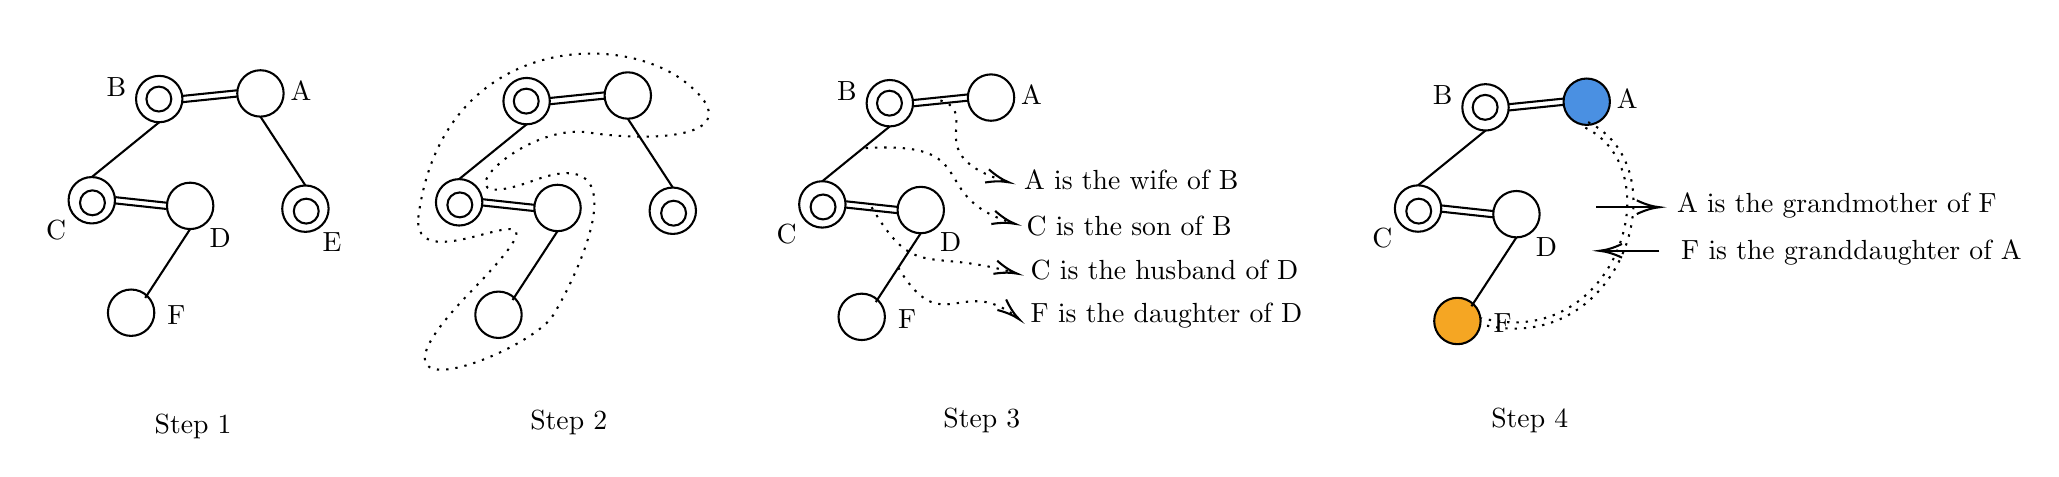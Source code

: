 

\tikzset{every picture/.style={line width=0.75pt}} %set default line width to 0.75pt        

\begin{tikzpicture}[x=0.75pt,y=0.75pt,yscale=-1,xscale=1]
%uncomment if require: \path (0,462); %set diagram left start at 0, and has height of 462

%Shape: Circle [id:dp8343464209196018] 
\draw  [color={rgb, 255:red, 0; green, 0; blue, 0 }  ,draw opacity=1 ] (80.51,117.88) .. controls (80.51,111.71) and (85.51,106.71) .. (91.68,106.71) .. controls (97.85,106.71) and (102.86,111.71) .. (102.86,117.88) .. controls (102.86,124.06) and (97.85,129.06) .. (91.68,129.06) .. controls (85.51,129.06) and (80.51,124.06) .. (80.51,117.88) -- cycle ;
%Shape: Circle [id:dp39735922396534085] 
\draw   (95.41,169.35) .. controls (95.41,163.18) and (100.41,158.18) .. (106.58,158.18) .. controls (112.75,158.18) and (117.76,163.18) .. (117.76,169.35) .. controls (117.76,175.53) and (112.75,180.53) .. (106.58,180.53) .. controls (100.41,180.53) and (95.41,175.53) .. (95.41,169.35) -- cycle ;
%Shape: Circle [id:dp9174310859499897] 
\draw   (129.27,115.17) .. controls (129.27,109) and (134.27,104) .. (140.44,104) .. controls (146.62,104) and (151.62,109) .. (151.62,115.17) .. controls (151.62,121.35) and (146.62,126.35) .. (140.44,126.35) .. controls (134.27,126.35) and (129.27,121.35) .. (129.27,115.17) -- cycle ;
%Shape: Circle [id:dp929605068714411] 
\draw   (48,166.65) .. controls (48,160.47) and (53,155.47) .. (59.17,155.47) .. controls (65.35,155.47) and (70.35,160.47) .. (70.35,166.65) .. controls (70.35,172.82) and (65.35,177.82) .. (59.17,177.82) .. controls (53,177.82) and (48,172.82) .. (48,166.65) -- cycle ;
%Shape: Ellipse [id:dp4263399268421607] 
\draw   (150.94,170.71) .. controls (150.94,164.54) and (155.94,159.53) .. (162.12,159.53) .. controls (168.29,159.53) and (173.29,164.54) .. (173.29,170.71) .. controls (173.29,176.88) and (168.29,181.88) .. (162.12,181.88) .. controls (155.94,181.88) and (150.94,176.88) .. (150.94,170.71) -- cycle ;
%Shape: Circle [id:dp2119649906386889] 
\draw   (66.96,220.83) .. controls (66.96,214.65) and (71.97,209.65) .. (78.14,209.65) .. controls (84.31,209.65) and (89.31,214.65) .. (89.31,220.83) .. controls (89.31,227) and (84.31,232) .. (78.14,232) .. controls (71.97,232) and (66.96,227) .. (66.96,220.83) -- cycle ;
%Straight Lines [id:da7169456237920716] 
\draw    (102.7,116.39) -- (129.12,113.68)(103.01,119.38) -- (129.42,116.67) ;


%Straight Lines [id:da1710964249469522] 
\draw    (59.17,155.47) -- (91.68,129.06) ;


%Straight Lines [id:da824728111971637] 
\draw    (70.51,165.15) -- (95.57,167.86)(70.19,168.14) -- (95.25,170.85) ;


%Straight Lines [id:da6767128604842624] 
\draw    (84.91,213.71) -- (106.58,180.53) ;


%Straight Lines [id:da2362622055697179] 
\draw    (162.12,159.53) -- (140.44,126.35) ;


%Shape: Circle [id:dp5955202167430678] 
\draw   (85.51,117.88) .. controls (85.51,114.57) and (88.19,111.88) .. (91.51,111.88) .. controls (94.82,111.88) and (97.51,114.57) .. (97.51,117.88) .. controls (97.51,121.2) and (94.82,123.88) .. (91.51,123.88) .. controls (88.19,123.88) and (85.51,121.2) .. (85.51,117.88) -- cycle ;
%Shape: Circle [id:dp9561082329425912] 
\draw   (53.51,167.88) .. controls (53.51,164.57) and (56.19,161.88) .. (59.51,161.88) .. controls (62.82,161.88) and (65.51,164.57) .. (65.51,167.88) .. controls (65.51,171.2) and (62.82,173.88) .. (59.51,173.88) .. controls (56.19,173.88) and (53.51,171.2) .. (53.51,167.88) -- cycle ;
%Shape: Circle [id:dp7864643516058405] 
\draw   (156.51,171.88) .. controls (156.51,168.57) and (159.19,165.88) .. (162.51,165.88) .. controls (165.82,165.88) and (168.51,168.57) .. (168.51,171.88) .. controls (168.51,175.2) and (165.82,177.88) .. (162.51,177.88) .. controls (159.19,177.88) and (156.51,175.2) .. (156.51,171.88) -- cycle ;
%Shape: Circle [id:dp00847748752070887] 
\draw  [color={rgb, 255:red, 0; green, 0; blue, 0 }  ,draw opacity=1 ] (257.51,118.88) .. controls (257.51,112.71) and (262.51,107.71) .. (268.68,107.71) .. controls (274.85,107.71) and (279.86,112.71) .. (279.86,118.88) .. controls (279.86,125.06) and (274.85,130.06) .. (268.68,130.06) .. controls (262.51,130.06) and (257.51,125.06) .. (257.51,118.88) -- cycle ;
%Shape: Circle [id:dp08879262024355017] 
\draw   (272.41,170.35) .. controls (272.41,164.18) and (277.41,159.18) .. (283.58,159.18) .. controls (289.75,159.18) and (294.76,164.18) .. (294.76,170.35) .. controls (294.76,176.53) and (289.75,181.53) .. (283.58,181.53) .. controls (277.41,181.53) and (272.41,176.53) .. (272.41,170.35) -- cycle ;
%Shape: Circle [id:dp38790488210013463] 
\draw   (306.27,116.17) .. controls (306.27,110) and (311.27,105) .. (317.44,105) .. controls (323.62,105) and (328.62,110) .. (328.62,116.17) .. controls (328.62,122.35) and (323.62,127.35) .. (317.44,127.35) .. controls (311.27,127.35) and (306.27,122.35) .. (306.27,116.17) -- cycle ;
%Shape: Circle [id:dp6516820284303483] 
\draw   (225,167.65) .. controls (225,161.47) and (230,156.47) .. (236.17,156.47) .. controls (242.35,156.47) and (247.35,161.47) .. (247.35,167.65) .. controls (247.35,173.82) and (242.35,178.82) .. (236.17,178.82) .. controls (230,178.82) and (225,173.82) .. (225,167.65) -- cycle ;
%Shape: Ellipse [id:dp2643056732314534] 
\draw   (327.94,171.71) .. controls (327.94,165.54) and (332.94,160.53) .. (339.12,160.53) .. controls (345.29,160.53) and (350.29,165.54) .. (350.29,171.71) .. controls (350.29,177.88) and (345.29,182.88) .. (339.12,182.88) .. controls (332.94,182.88) and (327.94,177.88) .. (327.94,171.71) -- cycle ;
%Shape: Circle [id:dp5047221509498309] 
\draw   (243.96,221.83) .. controls (243.96,215.65) and (248.97,210.65) .. (255.14,210.65) .. controls (261.31,210.65) and (266.31,215.65) .. (266.31,221.83) .. controls (266.31,228) and (261.31,233) .. (255.14,233) .. controls (248.97,233) and (243.96,228) .. (243.96,221.83) -- cycle ;
%Straight Lines [id:da5439489135636822] 
\draw    (279.7,117.39) -- (306.12,114.68)(280.01,120.38) -- (306.42,117.67) ;


%Straight Lines [id:da3033714410968854] 
\draw    (236.17,156.47) -- (268.68,130.06) ;


%Straight Lines [id:da43026971376193135] 
\draw    (247.51,166.15) -- (272.57,168.86)(247.19,169.14) -- (272.25,171.85) ;


%Straight Lines [id:da8984862282171319] 
\draw    (261.91,214.71) -- (283.58,181.53) ;


%Straight Lines [id:da43969494637658557] 
\draw    (339.12,160.53) -- (317.44,127.35) ;


%Shape: Circle [id:dp7968361549173547] 
\draw   (262.51,118.88) .. controls (262.51,115.57) and (265.19,112.88) .. (268.51,112.88) .. controls (271.82,112.88) and (274.51,115.57) .. (274.51,118.88) .. controls (274.51,122.2) and (271.82,124.88) .. (268.51,124.88) .. controls (265.19,124.88) and (262.51,122.2) .. (262.51,118.88) -- cycle ;
%Shape: Circle [id:dp7529381205726609] 
\draw   (230.51,168.88) .. controls (230.51,165.57) and (233.19,162.88) .. (236.51,162.88) .. controls (239.82,162.88) and (242.51,165.57) .. (242.51,168.88) .. controls (242.51,172.2) and (239.82,174.88) .. (236.51,174.88) .. controls (233.19,174.88) and (230.51,172.2) .. (230.51,168.88) -- cycle ;
%Shape: Circle [id:dp31462217398174686] 
\draw   (333.51,172.88) .. controls (333.51,169.57) and (336.19,166.88) .. (339.51,166.88) .. controls (342.82,166.88) and (345.51,169.57) .. (345.51,172.88) .. controls (345.51,176.2) and (342.82,178.88) .. (339.51,178.88) .. controls (336.19,178.88) and (333.51,176.2) .. (333.51,172.88) -- cycle ;
%Curve Lines [id:da42452790696190934] 
\draw  [dash pattern={on 0.84pt off 2.51pt}]  (216.5,175) .. controls (227.5,88) and (313,84) .. (345.5,110) .. controls (378,136) and (331.5,139) .. (298.5,134) .. controls (265.5,129) and (220.5,176) .. (272.5,157) .. controls (324.5,138) and (292.5,204) .. (281.5,222) .. controls (270.5,240) and (178.5,276) .. (241.5,211) .. controls (304.5,146) and (213.5,211) .. (216.5,175) -- cycle ;


%Shape: Circle [id:dp5083691747849063] 
\draw  [color={rgb, 255:red, 0; green, 0; blue, 0 }  ,draw opacity=1 ] (432.51,119.88) .. controls (432.51,113.71) and (437.51,108.71) .. (443.68,108.71) .. controls (449.85,108.71) and (454.86,113.71) .. (454.86,119.88) .. controls (454.86,126.06) and (449.85,131.06) .. (443.68,131.06) .. controls (437.51,131.06) and (432.51,126.06) .. (432.51,119.88) -- cycle ;
%Shape: Circle [id:dp5207448407388] 
\draw   (447.41,171.35) .. controls (447.41,165.18) and (452.41,160.18) .. (458.58,160.18) .. controls (464.75,160.18) and (469.76,165.18) .. (469.76,171.35) .. controls (469.76,177.53) and (464.75,182.53) .. (458.58,182.53) .. controls (452.41,182.53) and (447.41,177.53) .. (447.41,171.35) -- cycle ;
%Shape: Circle [id:dp24508543912508507] 
\draw   (481.27,117.17) .. controls (481.27,111) and (486.27,106) .. (492.44,106) .. controls (498.62,106) and (503.62,111) .. (503.62,117.17) .. controls (503.62,123.35) and (498.62,128.35) .. (492.44,128.35) .. controls (486.27,128.35) and (481.27,123.35) .. (481.27,117.17) -- cycle ;
%Shape: Circle [id:dp3859917725977833] 
\draw   (400,168.65) .. controls (400,162.47) and (405,157.47) .. (411.17,157.47) .. controls (417.35,157.47) and (422.35,162.47) .. (422.35,168.65) .. controls (422.35,174.82) and (417.35,179.82) .. (411.17,179.82) .. controls (405,179.82) and (400,174.82) .. (400,168.65) -- cycle ;
%Shape: Circle [id:dp1435438802454151] 
\draw   (418.96,222.83) .. controls (418.96,216.65) and (423.97,211.65) .. (430.14,211.65) .. controls (436.31,211.65) and (441.31,216.65) .. (441.31,222.83) .. controls (441.31,229) and (436.31,234) .. (430.14,234) .. controls (423.97,234) and (418.96,229) .. (418.96,222.83) -- cycle ;
%Straight Lines [id:da03070318086952839] 
\draw    (454.7,118.39) -- (481.12,115.68)(455.01,121.38) -- (481.42,118.67) ;


%Straight Lines [id:da47231534331203284] 
\draw    (411.17,157.47) -- (443.68,131.06) ;


%Straight Lines [id:da39388013225229135] 
\draw    (422.51,167.15) -- (447.57,169.86)(422.19,170.14) -- (447.25,172.85) ;


%Straight Lines [id:da7158965813839883] 
\draw    (436.91,215.71) -- (458.58,182.53) ;


%Shape: Circle [id:dp14569740110541596] 
\draw   (437.51,119.88) .. controls (437.51,116.57) and (440.19,113.88) .. (443.51,113.88) .. controls (446.82,113.88) and (449.51,116.57) .. (449.51,119.88) .. controls (449.51,123.2) and (446.82,125.88) .. (443.51,125.88) .. controls (440.19,125.88) and (437.51,123.2) .. (437.51,119.88) -- cycle ;
%Shape: Circle [id:dp2628326351116351] 
\draw   (405.51,169.88) .. controls (405.51,166.57) and (408.19,163.88) .. (411.51,163.88) .. controls (414.82,163.88) and (417.51,166.57) .. (417.51,169.88) .. controls (417.51,173.2) and (414.82,175.88) .. (411.51,175.88) .. controls (408.19,175.88) and (405.51,173.2) .. (405.51,169.88) -- cycle ;
%Curve Lines [id:da9133527082002593] 
\draw  [dash pattern={on 0.84pt off 2.51pt}]  (468.06,118.53) .. controls (488.3,124.94) and (457.13,144.6) .. (499.69,157.61) ;
\draw [shift={(501,158)}, rotate = 196.28] [color={rgb, 255:red, 0; green, 0; blue, 0 }  ][line width=0.75]    (10.93,-3.29) .. controls (6.95,-1.4) and (3.31,-0.3) .. (0,0) .. controls (3.31,0.3) and (6.95,1.4) .. (10.93,3.29)   ;

%Curve Lines [id:da43386082516576663] 
\draw  [dash pattern={on 0.84pt off 2.51pt}]  (432.06,141.53) .. controls (489.92,138.04) and (460.11,164.46) .. (502.69,177.61) ;
\draw [shift={(504,178)}, rotate = 196.28] [color={rgb, 255:red, 0; green, 0; blue, 0 }  ][line width=0.75]    (10.93,-3.29) .. controls (6.95,-1.4) and (3.31,-0.3) .. (0,0) .. controls (3.31,0.3) and (6.95,1.4) .. (10.93,3.29)   ;

%Curve Lines [id:da00466323926194423] 
\draw  [dash pattern={on 0.84pt off 2.51pt}]  (434.88,170) .. controls (456.28,205.64) and (460.42,189.33) .. (503.68,201.62) ;
\draw [shift={(505,202)}, rotate = 196.28] [color={rgb, 255:red, 0; green, 0; blue, 0 }  ][line width=0.75]    (10.93,-3.29) .. controls (6.95,-1.4) and (3.31,-0.3) .. (0,0) .. controls (3.31,0.3) and (6.95,1.4) .. (10.93,3.29)   ;

%Curve Lines [id:da42218958292235165] 
\draw  [dash pattern={on 0.84pt off 2.51pt}]  (447.75,199.12) .. controls (469.04,234.58) and (478.22,202.01) .. (504.77,223) ;
\draw [shift={(506,224)}, rotate = 219.91] [color={rgb, 255:red, 0; green, 0; blue, 0 }  ][line width=0.75]    (10.93,-3.29) .. controls (6.95,-1.4) and (3.31,-0.3) .. (0,0) .. controls (3.31,0.3) and (6.95,1.4) .. (10.93,3.29)   ;

%Shape: Circle [id:dp44917191611578555] 
\draw  [color={rgb, 255:red, 0; green, 0; blue, 0 }  ,draw opacity=1 ] (719.51,121.88) .. controls (719.51,115.71) and (724.51,110.71) .. (730.68,110.71) .. controls (736.85,110.71) and (741.86,115.71) .. (741.86,121.88) .. controls (741.86,128.06) and (736.85,133.06) .. (730.68,133.06) .. controls (724.51,133.06) and (719.51,128.06) .. (719.51,121.88) -- cycle ;
%Shape: Circle [id:dp5464981254636968] 
\draw   (734.41,173.35) .. controls (734.41,167.18) and (739.41,162.18) .. (745.58,162.18) .. controls (751.75,162.18) and (756.76,167.18) .. (756.76,173.35) .. controls (756.76,179.53) and (751.75,184.53) .. (745.58,184.53) .. controls (739.41,184.53) and (734.41,179.53) .. (734.41,173.35) -- cycle ;
%Shape: Circle [id:dp9665939695309526] 
\draw  [fill={rgb, 255:red, 74; green, 144; blue, 226 }  ,fill opacity=1 ] (768.27,119.17) .. controls (768.27,113) and (773.27,108) .. (779.44,108) .. controls (785.62,108) and (790.62,113) .. (790.62,119.17) .. controls (790.62,125.35) and (785.62,130.35) .. (779.44,130.35) .. controls (773.27,130.35) and (768.27,125.35) .. (768.27,119.17) -- cycle ;
%Shape: Circle [id:dp0018004137582336988] 
\draw   (687,170.65) .. controls (687,164.47) and (692,159.47) .. (698.17,159.47) .. controls (704.35,159.47) and (709.35,164.47) .. (709.35,170.65) .. controls (709.35,176.82) and (704.35,181.82) .. (698.17,181.82) .. controls (692,181.82) and (687,176.82) .. (687,170.65) -- cycle ;
%Shape: Circle [id:dp15308797256531803] 
\draw  [fill={rgb, 255:red, 245; green, 166; blue, 35 }  ,fill opacity=1 ] (705.96,224.83) .. controls (705.96,218.65) and (710.97,213.65) .. (717.14,213.65) .. controls (723.31,213.65) and (728.31,218.65) .. (728.31,224.83) .. controls (728.31,231) and (723.31,236) .. (717.14,236) .. controls (710.97,236) and (705.96,231) .. (705.96,224.83) -- cycle ;
%Straight Lines [id:da8659659296917379] 
\draw    (741.7,120.39) -- (768.12,117.68)(742.01,123.38) -- (768.42,120.67) ;


%Straight Lines [id:da7295290762620985] 
\draw    (698.17,159.47) -- (730.68,133.06) ;


%Straight Lines [id:da6378577687289343] 
\draw    (709.51,169.15) -- (734.57,171.86)(709.19,172.14) -- (734.25,174.85) ;


%Straight Lines [id:da21903631936997858] 
\draw    (723.91,217.71) -- (745.58,184.53) ;


%Shape: Circle [id:dp9734124458060066] 
\draw   (724.51,121.88) .. controls (724.51,118.57) and (727.19,115.88) .. (730.51,115.88) .. controls (733.82,115.88) and (736.51,118.57) .. (736.51,121.88) .. controls (736.51,125.2) and (733.82,127.88) .. (730.51,127.88) .. controls (727.19,127.88) and (724.51,125.2) .. (724.51,121.88) -- cycle ;
%Shape: Circle [id:dp9019374292158584] 
\draw   (692.51,171.88) .. controls (692.51,168.57) and (695.19,165.88) .. (698.51,165.88) .. controls (701.82,165.88) and (704.51,168.57) .. (704.51,171.88) .. controls (704.51,175.2) and (701.82,177.88) .. (698.51,177.88) .. controls (695.19,177.88) and (692.51,175.2) .. (692.51,171.88) -- cycle ;
%Curve Lines [id:da5857909582911353] 
\draw  [dash pattern={on 0.84pt off 2.51pt}]  (780.11,129) .. controls (793.89,135.78) and (800.84,148.98) .. (801.85,163.68) .. controls (801.94,164.95) and (801.98,166.22) .. (801.98,167.51) .. controls (801.98,170.51) and (801.74,173.55) .. (801.28,176.6) .. controls (798.21,196.59) and (785.24,216.54) .. (764.85,224.67) .. controls (758.74,227.11) and (751.96,228.49) .. (744.58,228.49) .. controls (739.33,228.49) and (733.77,227.79) .. (727.94,226.28)(778.78,131.7) .. controls (791.58,137.98) and (797.92,150.28) .. (798.86,163.89) .. controls (798.94,165.09) and (798.98,166.29) .. (798.98,167.51) .. controls (798.98,170.36) and (798.76,173.25) .. (798.31,176.14) .. controls (795.4,195.13) and (783.13,214.15) .. (763.73,221.89) .. controls (757.96,224.19) and (751.55,225.49) .. (744.58,225.49) .. controls (739.57,225.49) and (734.26,224.82) .. (728.69,223.37) ;


%Straight Lines [id:da5444752414200569] 
\draw    (784,170) -- (812.5,170) ;
\draw [shift={(814.5,170)}, rotate = 180] [color={rgb, 255:red, 0; green, 0; blue, 0 }  ][line width=0.75]    (10.93,-3.29) .. controls (6.95,-1.4) and (3.31,-0.3) .. (0,0) .. controls (3.31,0.3) and (6.95,1.4) .. (10.93,3.29)   ;

%Straight Lines [id:da27568960330403014] 
\draw    (814.5,191) -- (787.5,191) ;
\draw [shift={(785.5,191)}, rotate = 360] [color={rgb, 255:red, 0; green, 0; blue, 0 }  ][line width=0.75]    (10.93,-3.29) .. controls (6.95,-1.4) and (3.31,-0.3) .. (0,0) .. controls (3.31,0.3) and (6.95,1.4) .. (10.93,3.29)   ;


% Text Node
\draw (160,114) node  [align=left] {A};
% Text Node
\draw (71,112) node  [align=left] {B};
% Text Node
\draw (42,181) node  [align=left] {C};
% Text Node
\draw (121,185) node  [align=left] {D};
% Text Node
\draw (175,187) node  [align=left] {E};
% Text Node
\draw (100,222) node  [align=left] {F};
% Text Node
\draw (512,116) node  [align=left] {A};
% Text Node
\draw (423,114) node  [align=left] {B};
% Text Node
\draw (394,183) node  [align=left] {C};
% Text Node
\draw (473,187) node  [align=left] {D};
% Text Node
\draw (452,224) node  [align=left] {F};
% Text Node
\draw (560,157) node  [align=left] {A is the wife of B};
% Text Node
\draw (559,179) node  [align=left] {C is the son of B};
% Text Node
\draw (576,200) node  [align=left] {C is the husband of D};
% Text Node
\draw (577,222) node  [align=left] {F is the daughter of D};
% Text Node
\draw (799,118) node  [align=left] {A};
% Text Node
\draw (710,116) node  [align=left] {B};
% Text Node
\draw (681,185) node  [align=left] {C};
% Text Node
\draw (760,189) node  [align=left] {D};
% Text Node
\draw (739,226) node  [align=left] {F};
% Text Node
\draw (900,169) node  [align=left] {A is the grandmother of F};
% Text Node
\draw (907,192) node  [align=left] {F is the granddaughter of A};
% Text Node
\draw (108,276) node  [align=left] {Step 1};
% Text Node
\draw (289,274) node  [align=left] {Step 2};
% Text Node
\draw (488,273) node  [align=left] {Step 3};
% Text Node
\draw (752,273) node  [align=left] {Step 4};


\end{tikzpicture}
